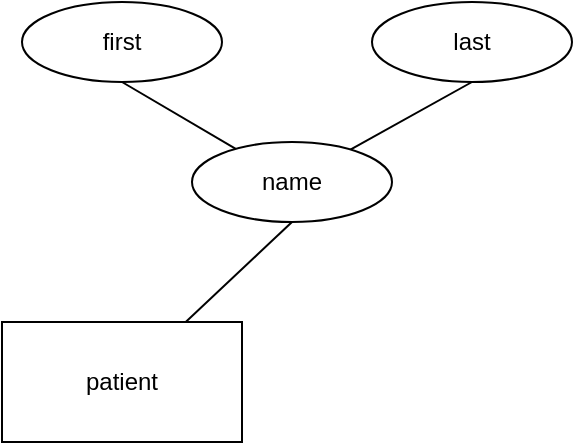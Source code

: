 <mxfile>
    <diagram id="xaEyN-xRe_FyhjG6tCta" name="Page-1">
        <mxGraphModel dx="624" dy="347" grid="1" gridSize="10" guides="1" tooltips="1" connect="1" arrows="1" fold="1" page="1" pageScale="1" pageWidth="850" pageHeight="1100" math="0" shadow="0">
            <root>
                <mxCell id="0"/>
                <mxCell id="1" parent="0"/>
                <mxCell id="4" style="edgeStyle=none;html=1;entryX=0.5;entryY=1;entryDx=0;entryDy=0;endArrow=none;endFill=0;" parent="1" source="2" target="3" edge="1">
                    <mxGeometry relative="1" as="geometry"/>
                </mxCell>
                <mxCell id="2" value="patient" style="rounded=0;whiteSpace=wrap;html=1;" parent="1" vertex="1">
                    <mxGeometry x="305" y="180" width="120" height="60" as="geometry"/>
                </mxCell>
                <mxCell id="7" style="edgeStyle=none;html=1;entryX=0.5;entryY=1;entryDx=0;entryDy=0;endArrow=none;endFill=0;" edge="1" parent="1" source="3" target="5">
                    <mxGeometry relative="1" as="geometry"/>
                </mxCell>
                <mxCell id="8" style="edgeStyle=none;html=1;entryX=0.5;entryY=1;entryDx=0;entryDy=0;endArrow=none;endFill=0;" edge="1" parent="1" source="3" target="6">
                    <mxGeometry relative="1" as="geometry"/>
                </mxCell>
                <mxCell id="3" value="name" style="ellipse;whiteSpace=wrap;html=1;align=center;" parent="1" vertex="1">
                    <mxGeometry x="400" y="90" width="100" height="40" as="geometry"/>
                </mxCell>
                <mxCell id="5" value="first" style="ellipse;whiteSpace=wrap;html=1;align=center;" vertex="1" parent="1">
                    <mxGeometry x="315" y="20" width="100" height="40" as="geometry"/>
                </mxCell>
                <mxCell id="6" value="last" style="ellipse;whiteSpace=wrap;html=1;align=center;" vertex="1" parent="1">
                    <mxGeometry x="490" y="20" width="100" height="40" as="geometry"/>
                </mxCell>
            </root>
        </mxGraphModel>
    </diagram>
</mxfile>